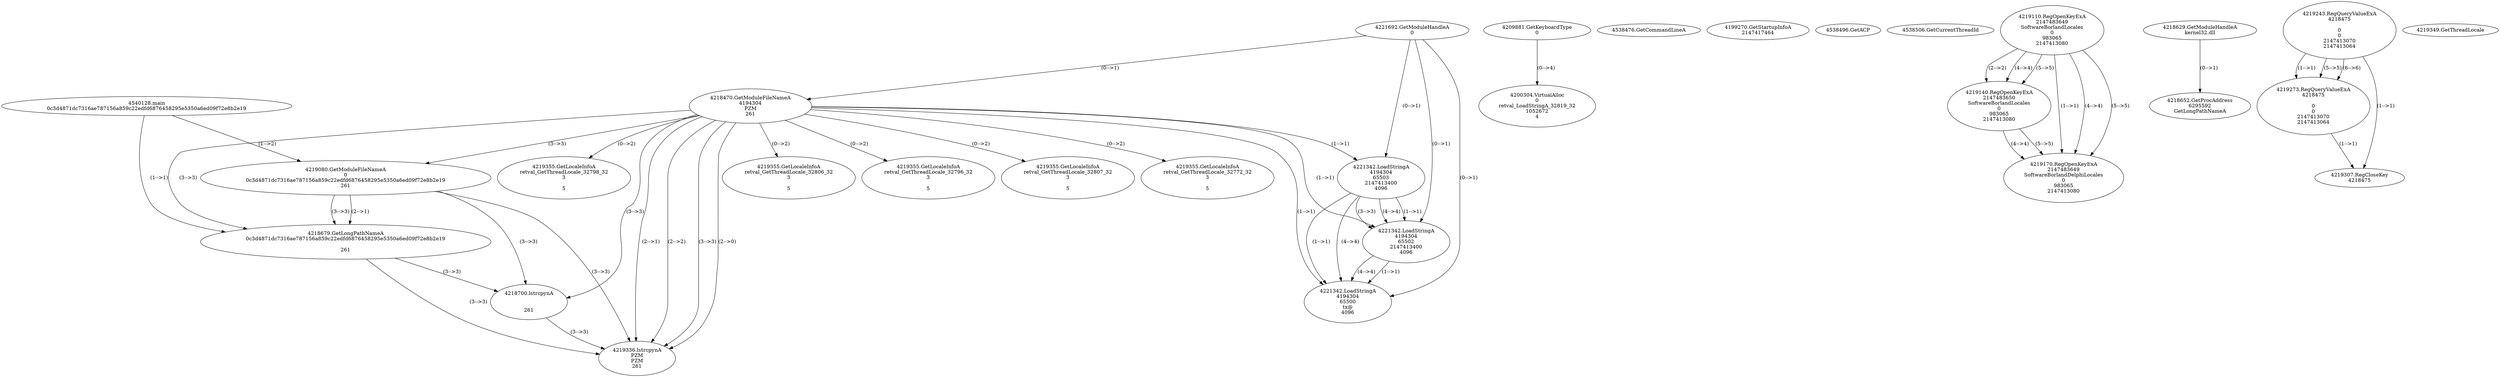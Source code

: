 // Global SCDG with merge call
digraph {
	0 [label="4540128.main
0c3d4871dc7316ae787156a859c22edfd6876458295e5350a6ed09f72e8b2e19"]
	1 [label="4221692.GetModuleHandleA
0"]
	2 [label="4209881.GetKeyboardType
0"]
	3 [label="4538476.GetCommandLineA
"]
	4 [label="4199270.GetStartupInfoA
2147417464"]
	5 [label="4538496.GetACP
"]
	6 [label="4538506.GetCurrentThreadId
"]
	7 [label="4218470.GetModuleFileNameA
4194304
PZM
261"]
	1 -> 7 [label="(0-->1)"]
	8 [label="4219080.GetModuleFileNameA
0
0c3d4871dc7316ae787156a859c22edfd6876458295e5350a6ed09f72e8b2e19
261"]
	0 -> 8 [label="(1-->2)"]
	7 -> 8 [label="(3-->3)"]
	9 [label="4219110.RegOpenKeyExA
2147483649
Software\Borland\Locales
0
983065
2147413080"]
	10 [label="4219140.RegOpenKeyExA
2147483650
Software\Borland\Locales
0
983065
2147413080"]
	9 -> 10 [label="(2-->2)"]
	9 -> 10 [label="(4-->4)"]
	9 -> 10 [label="(5-->5)"]
	11 [label="4218629.GetModuleHandleA
kernel32.dll"]
	12 [label="4218652.GetProcAddress
6295592
GetLongPathNameA"]
	11 -> 12 [label="(0-->1)"]
	13 [label="4218679.GetLongPathNameA
0c3d4871dc7316ae787156a859c22edfd6876458295e5350a6ed09f72e8b2e19

261"]
	0 -> 13 [label="(1-->1)"]
	8 -> 13 [label="(2-->1)"]
	7 -> 13 [label="(3-->3)"]
	8 -> 13 [label="(3-->3)"]
	14 [label="4218700.lstrcpynA


261"]
	7 -> 14 [label="(3-->3)"]
	8 -> 14 [label="(3-->3)"]
	13 -> 14 [label="(3-->3)"]
	15 [label="4219243.RegQueryValueExA
4218475

0
0
2147413070
2147413064"]
	16 [label="4219273.RegQueryValueExA
4218475

0
0
2147413070
2147413064"]
	15 -> 16 [label="(1-->1)"]
	15 -> 16 [label="(5-->5)"]
	15 -> 16 [label="(6-->6)"]
	17 [label="4219307.RegCloseKey
4218475"]
	15 -> 17 [label="(1-->1)"]
	16 -> 17 [label="(1-->1)"]
	18 [label="4219336.lstrcpynA
PZM
PZM
261"]
	7 -> 18 [label="(2-->1)"]
	7 -> 18 [label="(2-->2)"]
	7 -> 18 [label="(3-->3)"]
	8 -> 18 [label="(3-->3)"]
	13 -> 18 [label="(3-->3)"]
	14 -> 18 [label="(3-->3)"]
	7 -> 18 [label="(2-->0)"]
	19 [label="4219349.GetThreadLocale
"]
	20 [label="4219355.GetLocaleInfoA
retval_GetThreadLocale_32798_32
3

5"]
	7 -> 20 [label="(0-->2)"]
	21 [label="4221342.LoadStringA
4194304
65503
2147413400
4096"]
	1 -> 21 [label="(0-->1)"]
	7 -> 21 [label="(1-->1)"]
	22 [label="4221342.LoadStringA
4194304
65502
2147413400
4096"]
	1 -> 22 [label="(0-->1)"]
	7 -> 22 [label="(1-->1)"]
	21 -> 22 [label="(1-->1)"]
	21 -> 22 [label="(3-->3)"]
	21 -> 22 [label="(4-->4)"]
	23 [label="4219170.RegOpenKeyExA
2147483649
Software\Borland\Delphi\Locales
0
983065
2147413080"]
	9 -> 23 [label="(1-->1)"]
	9 -> 23 [label="(4-->4)"]
	10 -> 23 [label="(4-->4)"]
	9 -> 23 [label="(5-->5)"]
	10 -> 23 [label="(5-->5)"]
	24 [label="4219355.GetLocaleInfoA
retval_GetThreadLocale_32806_32
3

5"]
	7 -> 24 [label="(0-->2)"]
	25 [label="4200304.VirtualAlloc
0
retval_LoadStringA_32819_32
1052672
4"]
	2 -> 25 [label="(0-->4)"]
	26 [label="4219355.GetLocaleInfoA
retval_GetThreadLocale_32796_32
3

5"]
	7 -> 26 [label="(0-->2)"]
	27 [label="4219355.GetLocaleInfoA
retval_GetThreadLocale_32807_32
3

5"]
	7 -> 27 [label="(0-->2)"]
	28 [label="4219355.GetLocaleInfoA
retval_GetThreadLocale_32772_32
3

5"]
	7 -> 28 [label="(0-->2)"]
	29 [label="4221342.LoadStringA
4194304
65500
tx@
4096"]
	1 -> 29 [label="(0-->1)"]
	7 -> 29 [label="(1-->1)"]
	21 -> 29 [label="(1-->1)"]
	22 -> 29 [label="(1-->1)"]
	21 -> 29 [label="(4-->4)"]
	22 -> 29 [label="(4-->4)"]
}
